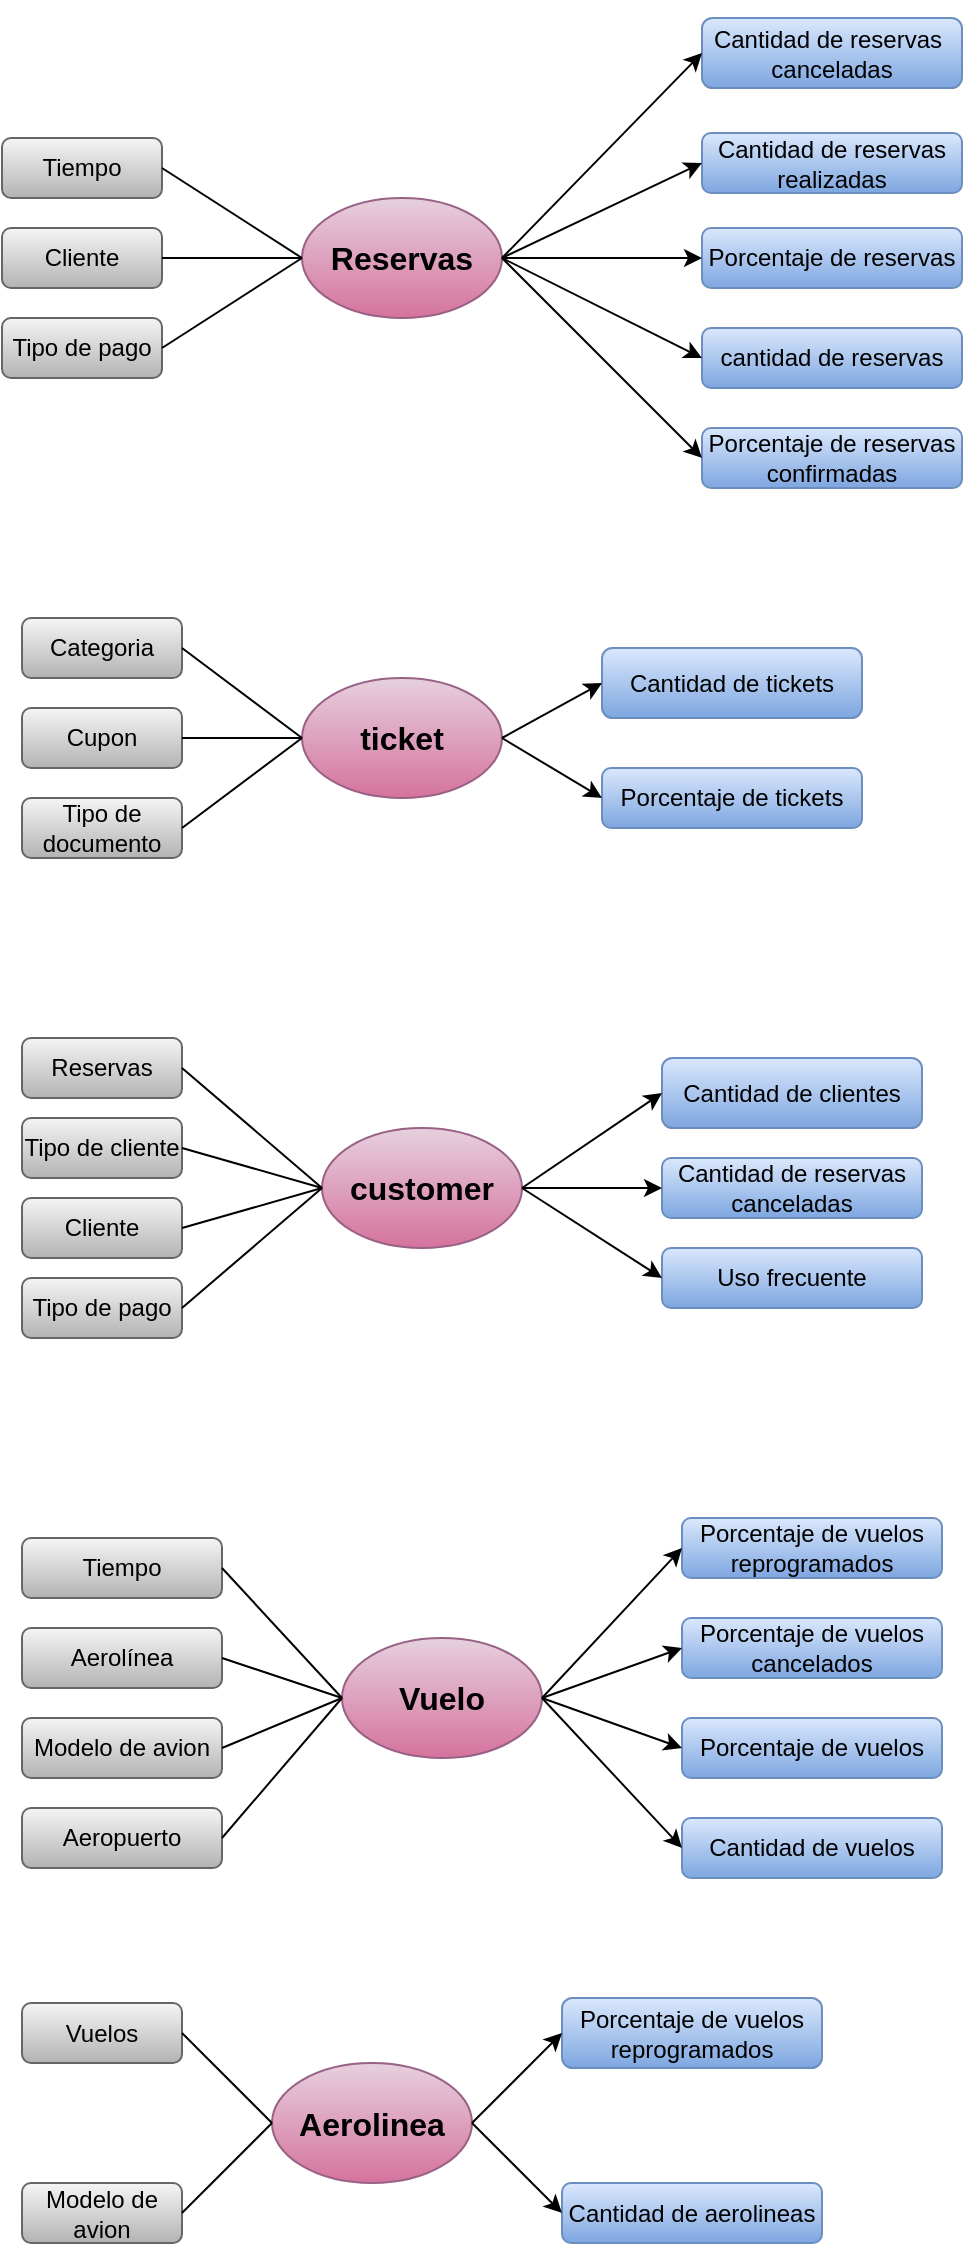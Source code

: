 <mxfile version="24.7.17">
  <diagram name="Página-1" id="HOyEbVTvM7z6F77jx5zz">
    <mxGraphModel dx="3050" dy="2410" grid="1" gridSize="10" guides="1" tooltips="1" connect="1" arrows="1" fold="1" page="1" pageScale="1" pageWidth="850" pageHeight="1100" math="0" shadow="0">
      <root>
        <mxCell id="0" />
        <mxCell id="1" parent="0" />
        <mxCell id="9YBEksHNRd8pihTOAbTB-1" value="&lt;p class=&quot;MsoListParagraph&quot; style=&quot;text-indent: -18pt;&quot;&gt;&lt;span lang=&quot;ES-TRAD&quot; style=&quot;font-family: Arial, sans-serif; border: 1pt none windowtext; padding: 0cm;&quot;&gt;&amp;nbsp; &amp;nbsp; &amp;nbsp; Cantidad de reservas canceladas&lt;/span&gt;&lt;/p&gt;" style="rounded=1;whiteSpace=wrap;html=1;fillColor=#dae8fc;gradientColor=#7ea6e0;strokeColor=#6c8ebf;align=center;" parent="1" vertex="1">
          <mxGeometry x="50" y="-40" width="130" height="35" as="geometry" />
        </mxCell>
        <mxCell id="9YBEksHNRd8pihTOAbTB-3" value="&lt;font face=&quot;Arial, sans-serif&quot;&gt;Cantidad de reservas realizadas&lt;/font&gt;" style="rounded=1;whiteSpace=wrap;html=1;fillColor=#dae8fc;gradientColor=#7ea6e0;strokeColor=#6c8ebf;align=center;" parent="1" vertex="1">
          <mxGeometry x="50" y="17.5" width="130" height="30" as="geometry" />
        </mxCell>
        <mxCell id="9YBEksHNRd8pihTOAbTB-4" value="Porcentaje de reservas" style="rounded=1;whiteSpace=wrap;html=1;fillColor=#dae8fc;gradientColor=#7ea6e0;strokeColor=#6c8ebf;align=center;" parent="1" vertex="1">
          <mxGeometry x="50" y="65" width="130" height="30" as="geometry" />
        </mxCell>
        <mxCell id="9YBEksHNRd8pihTOAbTB-6" value="Tiempo" style="rounded=1;whiteSpace=wrap;html=1;fillColor=#f5f5f5;gradientColor=#b3b3b3;strokeColor=#666666;" parent="1" vertex="1">
          <mxGeometry x="-300" y="20" width="80" height="30" as="geometry" />
        </mxCell>
        <mxCell id="9YBEksHNRd8pihTOAbTB-7" value="Cliente" style="rounded=1;whiteSpace=wrap;html=1;fillColor=#f5f5f5;gradientColor=#b3b3b3;strokeColor=#666666;" parent="1" vertex="1">
          <mxGeometry x="-300" y="65" width="80" height="30" as="geometry" />
        </mxCell>
        <mxCell id="9YBEksHNRd8pihTOAbTB-8" value="Tipo de pago" style="rounded=1;whiteSpace=wrap;html=1;fillColor=#f5f5f5;gradientColor=#b3b3b3;strokeColor=#666666;" parent="1" vertex="1">
          <mxGeometry x="-300" y="110" width="80" height="30" as="geometry" />
        </mxCell>
        <mxCell id="9YBEksHNRd8pihTOAbTB-14" value="&lt;b&gt;&lt;font style=&quot;font-size: 16px;&quot;&gt;Reservas&lt;/font&gt;&lt;/b&gt;" style="ellipse;whiteSpace=wrap;html=1;fillColor=#e6d0de;gradientColor=#d5739d;strokeColor=#996185;" parent="1" vertex="1">
          <mxGeometry x="-150" y="50" width="100" height="60" as="geometry" />
        </mxCell>
        <mxCell id="Ou07sWDca7N32xuybtJ--1" value="&lt;font face=&quot;Arial, sans-serif&quot;&gt;Cantidad de clientes&lt;/font&gt;" style="rounded=1;whiteSpace=wrap;html=1;fillColor=#dae8fc;gradientColor=#7ea6e0;strokeColor=#6c8ebf;" parent="1" vertex="1">
          <mxGeometry x="30" y="480" width="130" height="35" as="geometry" />
        </mxCell>
        <mxCell id="Ou07sWDca7N32xuybtJ--2" value="Cantidad de reservas canceladas" style="rounded=1;whiteSpace=wrap;html=1;fillColor=#dae8fc;gradientColor=#7ea6e0;strokeColor=#6c8ebf;" parent="1" vertex="1">
          <mxGeometry x="30" y="530" width="130" height="30" as="geometry" />
        </mxCell>
        <mxCell id="Ou07sWDca7N32xuybtJ--6" value="Reservas" style="rounded=1;whiteSpace=wrap;html=1;fillColor=#f5f5f5;gradientColor=#b3b3b3;strokeColor=#666666;" parent="1" vertex="1">
          <mxGeometry x="-290" y="470" width="80" height="30" as="geometry" />
        </mxCell>
        <mxCell id="Ou07sWDca7N32xuybtJ--7" value="Tipo de cliente" style="rounded=1;whiteSpace=wrap;html=1;fillColor=#f5f5f5;gradientColor=#b3b3b3;strokeColor=#666666;" parent="1" vertex="1">
          <mxGeometry x="-290" y="510" width="80" height="30" as="geometry" />
        </mxCell>
        <mxCell id="Ou07sWDca7N32xuybtJ--8" value="Cliente" style="rounded=1;whiteSpace=wrap;html=1;fillColor=#f5f5f5;gradientColor=#b3b3b3;strokeColor=#666666;" parent="1" vertex="1">
          <mxGeometry x="-290" y="550" width="80" height="30" as="geometry" />
        </mxCell>
        <mxCell id="Ou07sWDca7N32xuybtJ--13" value="&lt;b&gt;&lt;font style=&quot;font-size: 16px;&quot;&gt;customer&lt;/font&gt;&lt;/b&gt;" style="ellipse;whiteSpace=wrap;html=1;fillColor=#e6d0de;gradientColor=#d5739d;strokeColor=#996185;" parent="1" vertex="1">
          <mxGeometry x="-140" y="515" width="100" height="60" as="geometry" />
        </mxCell>
        <mxCell id="Ou07sWDca7N32xuybtJ--28" value="&lt;font face=&quot;Arial, sans-serif&quot;&gt;Porcentaje de vuelos&lt;/font&gt;" style="rounded=1;whiteSpace=wrap;html=1;fillColor=#dae8fc;gradientColor=#7ea6e0;strokeColor=#6c8ebf;" parent="1" vertex="1">
          <mxGeometry x="40" y="810" width="130" height="30" as="geometry" />
        </mxCell>
        <mxCell id="Ou07sWDca7N32xuybtJ--29" value="Cantidad de vuelos" style="rounded=1;whiteSpace=wrap;html=1;fillColor=#dae8fc;gradientColor=#7ea6e0;strokeColor=#6c8ebf;" parent="1" vertex="1">
          <mxGeometry x="40" y="860" width="130" height="30" as="geometry" />
        </mxCell>
        <mxCell id="Ou07sWDca7N32xuybtJ--32" value="Tiempo" style="rounded=1;whiteSpace=wrap;html=1;fillColor=#f5f5f5;gradientColor=#b3b3b3;strokeColor=#666666;" parent="1" vertex="1">
          <mxGeometry x="-290" y="720" width="100" height="30" as="geometry" />
        </mxCell>
        <mxCell id="Ou07sWDca7N32xuybtJ--34" value="Aerolínea" style="rounded=1;whiteSpace=wrap;html=1;fillColor=#f5f5f5;gradientColor=#b3b3b3;strokeColor=#666666;" parent="1" vertex="1">
          <mxGeometry x="-290" y="765" width="100" height="30" as="geometry" />
        </mxCell>
        <mxCell id="Ou07sWDca7N32xuybtJ--36" value="Modelo de avion" style="rounded=1;whiteSpace=wrap;html=1;fillColor=#f5f5f5;gradientColor=#b3b3b3;strokeColor=#666666;" parent="1" vertex="1">
          <mxGeometry x="-290" y="810" width="100" height="30" as="geometry" />
        </mxCell>
        <mxCell id="Ou07sWDca7N32xuybtJ--37" value="Aeropuerto" style="rounded=1;whiteSpace=wrap;html=1;fillColor=#f5f5f5;gradientColor=#b3b3b3;strokeColor=#666666;" parent="1" vertex="1">
          <mxGeometry x="-290" y="855" width="100" height="30" as="geometry" />
        </mxCell>
        <mxCell id="Ou07sWDca7N32xuybtJ--38" value="&lt;b&gt;&lt;font style=&quot;font-size: 16px;&quot;&gt;Vuelo&lt;/font&gt;&lt;/b&gt;" style="ellipse;whiteSpace=wrap;html=1;fillColor=#e6d0de;gradientColor=#d5739d;strokeColor=#996185;" parent="1" vertex="1">
          <mxGeometry x="-130" y="770" width="100" height="60" as="geometry" />
        </mxCell>
        <mxCell id="Ou07sWDca7N32xuybtJ--81" value="&lt;font face=&quot;Arial, sans-serif&quot;&gt;Porcentaje de vuelos reprogramados&lt;/font&gt;" style="rounded=1;whiteSpace=wrap;html=1;fillColor=#dae8fc;gradientColor=#7ea6e0;strokeColor=#6c8ebf;" parent="1" vertex="1">
          <mxGeometry x="-20" y="950" width="130" height="35" as="geometry" />
        </mxCell>
        <mxCell id="Ou07sWDca7N32xuybtJ--86" value="&lt;b&gt;&lt;font style=&quot;font-size: 16px;&quot;&gt;Aerolinea&lt;/font&gt;&lt;/b&gt;" style="ellipse;whiteSpace=wrap;html=1;fillColor=#e6d0de;gradientColor=#d5739d;strokeColor=#996185;" parent="1" vertex="1">
          <mxGeometry x="-165" y="982.5" width="100" height="60" as="geometry" />
        </mxCell>
        <mxCell id="KFEb7Q07e7vZ-rOfhXKa-1" value="&lt;font face=&quot;Arial, sans-serif&quot;&gt;Cantidad de tickets&lt;/font&gt;" style="rounded=1;whiteSpace=wrap;html=1;fillColor=#dae8fc;gradientColor=#7ea6e0;strokeColor=#6c8ebf;align=center;" parent="1" vertex="1">
          <mxGeometry y="275" width="130" height="35" as="geometry" />
        </mxCell>
        <mxCell id="KFEb7Q07e7vZ-rOfhXKa-2" value="Porcentaje de tickets" style="rounded=1;whiteSpace=wrap;html=1;fillColor=#dae8fc;gradientColor=#7ea6e0;strokeColor=#6c8ebf;" parent="1" vertex="1">
          <mxGeometry y="335" width="130" height="30" as="geometry" />
        </mxCell>
        <mxCell id="KFEb7Q07e7vZ-rOfhXKa-3" value="Categoria" style="rounded=1;whiteSpace=wrap;html=1;fillColor=#f5f5f5;gradientColor=#b3b3b3;strokeColor=#666666;" parent="1" vertex="1">
          <mxGeometry x="-290" y="260" width="80" height="30" as="geometry" />
        </mxCell>
        <mxCell id="KFEb7Q07e7vZ-rOfhXKa-4" value="Cupon" style="rounded=1;whiteSpace=wrap;html=1;fillColor=#f5f5f5;gradientColor=#b3b3b3;strokeColor=#666666;" parent="1" vertex="1">
          <mxGeometry x="-290" y="305" width="80" height="30" as="geometry" />
        </mxCell>
        <mxCell id="KFEb7Q07e7vZ-rOfhXKa-5" value="Tipo de documento" style="rounded=1;whiteSpace=wrap;html=1;fillColor=#f5f5f5;gradientColor=#b3b3b3;strokeColor=#666666;" parent="1" vertex="1">
          <mxGeometry x="-290" y="350" width="80" height="30" as="geometry" />
        </mxCell>
        <mxCell id="KFEb7Q07e7vZ-rOfhXKa-6" value="&lt;b&gt;&lt;font style=&quot;font-size: 16px;&quot;&gt;ticket&lt;/font&gt;&lt;/b&gt;" style="ellipse;whiteSpace=wrap;html=1;fillColor=#e6d0de;gradientColor=#d5739d;strokeColor=#996185;" parent="1" vertex="1">
          <mxGeometry x="-150" y="290" width="100" height="60" as="geometry" />
        </mxCell>
        <mxCell id="KFEb7Q07e7vZ-rOfhXKa-12" value="Uso frecuente" style="rounded=1;whiteSpace=wrap;html=1;fillColor=#dae8fc;gradientColor=#7ea6e0;strokeColor=#6c8ebf;" parent="1" vertex="1">
          <mxGeometry x="30" y="575" width="130" height="30" as="geometry" />
        </mxCell>
        <mxCell id="KFEb7Q07e7vZ-rOfhXKa-14" value="Tipo de pago" style="rounded=1;whiteSpace=wrap;html=1;fillColor=#f5f5f5;gradientColor=#b3b3b3;strokeColor=#666666;" parent="1" vertex="1">
          <mxGeometry x="-290" y="590" width="80" height="30" as="geometry" />
        </mxCell>
        <mxCell id="KFEb7Q07e7vZ-rOfhXKa-18" value="Vuelos" style="rounded=1;whiteSpace=wrap;html=1;fillColor=#f5f5f5;gradientColor=#b3b3b3;strokeColor=#666666;" parent="1" vertex="1">
          <mxGeometry x="-290" y="952.5" width="80" height="30" as="geometry" />
        </mxCell>
        <mxCell id="KFEb7Q07e7vZ-rOfhXKa-26" value="&lt;span style=&quot;font-family: Arial, sans-serif;&quot;&gt;Cantidad de aerolineas&lt;/span&gt;" style="rounded=1;whiteSpace=wrap;html=1;fillColor=#dae8fc;gradientColor=#7ea6e0;strokeColor=#6c8ebf;" parent="1" vertex="1">
          <mxGeometry x="-20" y="1042.5" width="130" height="30" as="geometry" />
        </mxCell>
        <mxCell id="KFEb7Q07e7vZ-rOfhXKa-28" value="Modelo de avion" style="rounded=1;whiteSpace=wrap;html=1;fillColor=#f5f5f5;gradientColor=#b3b3b3;strokeColor=#666666;" parent="1" vertex="1">
          <mxGeometry x="-290" y="1042.5" width="80" height="30" as="geometry" />
        </mxCell>
        <mxCell id="ysVDhYdhcMtYwpFlQPWh-1" value="&lt;font face=&quot;Arial, sans-serif&quot;&gt;cantidad de reservas&lt;/font&gt;" style="rounded=1;whiteSpace=wrap;html=1;fillColor=#dae8fc;gradientColor=#7ea6e0;strokeColor=#6c8ebf;align=center;" parent="1" vertex="1">
          <mxGeometry x="50" y="115" width="130" height="30" as="geometry" />
        </mxCell>
        <mxCell id="ysVDhYdhcMtYwpFlQPWh-4" value="&lt;font face=&quot;Arial, sans-serif&quot;&gt;Porcentaje de vuelos reprogramados&lt;/font&gt;" style="rounded=1;whiteSpace=wrap;html=1;fillColor=#dae8fc;gradientColor=#7ea6e0;strokeColor=#6c8ebf;" parent="1" vertex="1">
          <mxGeometry x="40" y="710" width="130" height="30" as="geometry" />
        </mxCell>
        <mxCell id="ysVDhYdhcMtYwpFlQPWh-5" value="&lt;font face=&quot;Arial, sans-serif&quot;&gt;Porcentaje de vuelos cancelados&lt;/font&gt;" style="rounded=1;whiteSpace=wrap;html=1;fillColor=#dae8fc;gradientColor=#7ea6e0;strokeColor=#6c8ebf;" parent="1" vertex="1">
          <mxGeometry x="40" y="760" width="130" height="30" as="geometry" />
        </mxCell>
        <mxCell id="KO2occtHzQSxSmU_OB9n-1" value="&lt;font face=&quot;Arial, sans-serif&quot;&gt;Porcentaje de reservas confirmadas&lt;/font&gt;" style="rounded=1;whiteSpace=wrap;html=1;fillColor=#dae8fc;gradientColor=#7ea6e0;strokeColor=#6c8ebf;align=center;" vertex="1" parent="1">
          <mxGeometry x="50" y="165" width="130" height="30" as="geometry" />
        </mxCell>
        <mxCell id="KO2occtHzQSxSmU_OB9n-4" value="" style="endArrow=classic;html=1;rounded=0;exitX=1;exitY=0.5;exitDx=0;exitDy=0;entryX=0;entryY=0.5;entryDx=0;entryDy=0;" edge="1" parent="1" source="9YBEksHNRd8pihTOAbTB-14" target="9YBEksHNRd8pihTOAbTB-1">
          <mxGeometry width="50" height="50" relative="1" as="geometry">
            <mxPoint x="-40" y="55" as="sourcePoint" />
            <mxPoint x="10" y="5" as="targetPoint" />
          </mxGeometry>
        </mxCell>
        <mxCell id="KO2occtHzQSxSmU_OB9n-5" value="" style="endArrow=classic;html=1;rounded=0;exitX=1;exitY=0.5;exitDx=0;exitDy=0;entryX=0;entryY=0.5;entryDx=0;entryDy=0;" edge="1" parent="1" source="9YBEksHNRd8pihTOAbTB-14" target="9YBEksHNRd8pihTOAbTB-3">
          <mxGeometry width="50" height="50" relative="1" as="geometry">
            <mxPoint x="-80" y="175" as="sourcePoint" />
            <mxPoint x="-30" y="125" as="targetPoint" />
          </mxGeometry>
        </mxCell>
        <mxCell id="KO2occtHzQSxSmU_OB9n-6" value="" style="endArrow=classic;html=1;rounded=0;exitX=1;exitY=0.5;exitDx=0;exitDy=0;entryX=0;entryY=0.5;entryDx=0;entryDy=0;" edge="1" parent="1" source="9YBEksHNRd8pihTOAbTB-14" target="9YBEksHNRd8pihTOAbTB-4">
          <mxGeometry width="50" height="50" relative="1" as="geometry">
            <mxPoint x="-20" y="155" as="sourcePoint" />
            <mxPoint x="30" y="105" as="targetPoint" />
          </mxGeometry>
        </mxCell>
        <mxCell id="KO2occtHzQSxSmU_OB9n-7" value="" style="endArrow=classic;html=1;rounded=0;exitX=1;exitY=0.5;exitDx=0;exitDy=0;entryX=0;entryY=0.5;entryDx=0;entryDy=0;" edge="1" parent="1" source="9YBEksHNRd8pihTOAbTB-14" target="ysVDhYdhcMtYwpFlQPWh-1">
          <mxGeometry width="50" height="50" relative="1" as="geometry">
            <mxPoint x="-60" y="195" as="sourcePoint" />
            <mxPoint x="-10" y="145" as="targetPoint" />
          </mxGeometry>
        </mxCell>
        <mxCell id="KO2occtHzQSxSmU_OB9n-8" value="" style="endArrow=classic;html=1;rounded=0;exitX=1;exitY=0.5;exitDx=0;exitDy=0;entryX=0;entryY=0.5;entryDx=0;entryDy=0;" edge="1" parent="1" source="9YBEksHNRd8pihTOAbTB-14" target="KO2occtHzQSxSmU_OB9n-1">
          <mxGeometry width="50" height="50" relative="1" as="geometry">
            <mxPoint x="-80" y="215" as="sourcePoint" />
            <mxPoint x="-30" y="165" as="targetPoint" />
          </mxGeometry>
        </mxCell>
        <mxCell id="KO2occtHzQSxSmU_OB9n-9" value="" style="endArrow=none;html=1;rounded=0;exitX=1;exitY=0.5;exitDx=0;exitDy=0;entryX=0;entryY=0.5;entryDx=0;entryDy=0;" edge="1" parent="1" source="9YBEksHNRd8pihTOAbTB-6" target="9YBEksHNRd8pihTOAbTB-14">
          <mxGeometry width="50" height="50" relative="1" as="geometry">
            <mxPoint x="-200" y="35" as="sourcePoint" />
            <mxPoint x="-150" y="-15" as="targetPoint" />
          </mxGeometry>
        </mxCell>
        <mxCell id="KO2occtHzQSxSmU_OB9n-10" value="" style="endArrow=none;html=1;rounded=0;exitX=1;exitY=0.5;exitDx=0;exitDy=0;entryX=0;entryY=0.5;entryDx=0;entryDy=0;" edge="1" parent="1" source="9YBEksHNRd8pihTOAbTB-7" target="9YBEksHNRd8pihTOAbTB-14">
          <mxGeometry width="50" height="50" relative="1" as="geometry">
            <mxPoint x="-190" y="195" as="sourcePoint" />
            <mxPoint x="-140" y="145" as="targetPoint" />
          </mxGeometry>
        </mxCell>
        <mxCell id="KO2occtHzQSxSmU_OB9n-11" value="" style="endArrow=none;html=1;rounded=0;exitX=1;exitY=0.5;exitDx=0;exitDy=0;entryX=0;entryY=0.5;entryDx=0;entryDy=0;" edge="1" parent="1" source="9YBEksHNRd8pihTOAbTB-8" target="9YBEksHNRd8pihTOAbTB-14">
          <mxGeometry width="50" height="50" relative="1" as="geometry">
            <mxPoint x="-190" y="175" as="sourcePoint" />
            <mxPoint x="-140" y="125" as="targetPoint" />
          </mxGeometry>
        </mxCell>
        <mxCell id="KO2occtHzQSxSmU_OB9n-12" value="" style="endArrow=none;html=1;rounded=0;exitX=1;exitY=0.5;exitDx=0;exitDy=0;entryX=0;entryY=0.5;entryDx=0;entryDy=0;" edge="1" parent="1" source="KFEb7Q07e7vZ-rOfhXKa-3" target="KFEb7Q07e7vZ-rOfhXKa-6">
          <mxGeometry width="50" height="50" relative="1" as="geometry">
            <mxPoint x="-160" y="305" as="sourcePoint" />
            <mxPoint x="-110" y="255" as="targetPoint" />
          </mxGeometry>
        </mxCell>
        <mxCell id="KO2occtHzQSxSmU_OB9n-13" value="" style="endArrow=none;html=1;rounded=0;exitX=1;exitY=0.5;exitDx=0;exitDy=0;entryX=0;entryY=0.5;entryDx=0;entryDy=0;" edge="1" parent="1" source="KFEb7Q07e7vZ-rOfhXKa-4" target="KFEb7Q07e7vZ-rOfhXKa-6">
          <mxGeometry width="50" height="50" relative="1" as="geometry">
            <mxPoint x="-170" y="405" as="sourcePoint" />
            <mxPoint x="-120" y="355" as="targetPoint" />
          </mxGeometry>
        </mxCell>
        <mxCell id="KO2occtHzQSxSmU_OB9n-14" value="" style="endArrow=none;html=1;rounded=0;exitX=1;exitY=0.5;exitDx=0;exitDy=0;entryX=0;entryY=0.5;entryDx=0;entryDy=0;" edge="1" parent="1" source="KFEb7Q07e7vZ-rOfhXKa-5" target="KFEb7Q07e7vZ-rOfhXKa-6">
          <mxGeometry width="50" height="50" relative="1" as="geometry">
            <mxPoint x="-160" y="405" as="sourcePoint" />
            <mxPoint x="-110" y="355" as="targetPoint" />
          </mxGeometry>
        </mxCell>
        <mxCell id="KO2occtHzQSxSmU_OB9n-15" value="" style="endArrow=classic;html=1;rounded=0;exitX=1;exitY=0.5;exitDx=0;exitDy=0;entryX=0;entryY=0.5;entryDx=0;entryDy=0;" edge="1" parent="1" source="KFEb7Q07e7vZ-rOfhXKa-6" target="KFEb7Q07e7vZ-rOfhXKa-1">
          <mxGeometry width="50" height="50" relative="1" as="geometry">
            <mxPoint x="-40" y="365" as="sourcePoint" />
            <mxPoint x="10" y="315" as="targetPoint" />
          </mxGeometry>
        </mxCell>
        <mxCell id="KO2occtHzQSxSmU_OB9n-16" value="" style="endArrow=classic;html=1;rounded=0;exitX=1;exitY=0.5;exitDx=0;exitDy=0;entryX=0;entryY=0.5;entryDx=0;entryDy=0;" edge="1" parent="1" source="KFEb7Q07e7vZ-rOfhXKa-6" target="KFEb7Q07e7vZ-rOfhXKa-2">
          <mxGeometry width="50" height="50" relative="1" as="geometry">
            <mxPoint x="-60" y="425" as="sourcePoint" />
            <mxPoint x="-10" y="375" as="targetPoint" />
          </mxGeometry>
        </mxCell>
        <mxCell id="KO2occtHzQSxSmU_OB9n-18" value="" style="endArrow=none;html=1;rounded=0;exitX=1;exitY=0.5;exitDx=0;exitDy=0;entryX=0;entryY=0.5;entryDx=0;entryDy=0;" edge="1" parent="1" source="Ou07sWDca7N32xuybtJ--6" target="Ou07sWDca7N32xuybtJ--13">
          <mxGeometry width="50" height="50" relative="1" as="geometry">
            <mxPoint x="-160" y="505" as="sourcePoint" />
            <mxPoint x="-110" y="455" as="targetPoint" />
          </mxGeometry>
        </mxCell>
        <mxCell id="KO2occtHzQSxSmU_OB9n-19" value="" style="endArrow=none;html=1;rounded=0;exitX=1;exitY=0.5;exitDx=0;exitDy=0;entryX=0;entryY=0.5;entryDx=0;entryDy=0;" edge="1" parent="1" source="Ou07sWDca7N32xuybtJ--7" target="Ou07sWDca7N32xuybtJ--13">
          <mxGeometry width="50" height="50" relative="1" as="geometry">
            <mxPoint x="-170" y="665" as="sourcePoint" />
            <mxPoint x="-120" y="615" as="targetPoint" />
          </mxGeometry>
        </mxCell>
        <mxCell id="KO2occtHzQSxSmU_OB9n-20" value="" style="endArrow=none;html=1;rounded=0;exitX=1;exitY=0.5;exitDx=0;exitDy=0;entryX=0;entryY=0.5;entryDx=0;entryDy=0;" edge="1" parent="1" source="Ou07sWDca7N32xuybtJ--8" target="Ou07sWDca7N32xuybtJ--13">
          <mxGeometry width="50" height="50" relative="1" as="geometry">
            <mxPoint x="-180" y="645" as="sourcePoint" />
            <mxPoint x="-130" y="595" as="targetPoint" />
          </mxGeometry>
        </mxCell>
        <mxCell id="KO2occtHzQSxSmU_OB9n-21" value="" style="endArrow=none;html=1;rounded=0;exitX=1;exitY=0.5;exitDx=0;exitDy=0;entryX=0;entryY=0.5;entryDx=0;entryDy=0;" edge="1" parent="1" source="KFEb7Q07e7vZ-rOfhXKa-14" target="Ou07sWDca7N32xuybtJ--13">
          <mxGeometry width="50" height="50" relative="1" as="geometry">
            <mxPoint x="-170" y="635" as="sourcePoint" />
            <mxPoint x="-120" y="585" as="targetPoint" />
          </mxGeometry>
        </mxCell>
        <mxCell id="KO2occtHzQSxSmU_OB9n-22" value="" style="endArrow=classic;html=1;rounded=0;exitX=1;exitY=0.5;exitDx=0;exitDy=0;entryX=0;entryY=0.5;entryDx=0;entryDy=0;" edge="1" parent="1" source="Ou07sWDca7N32xuybtJ--13" target="Ou07sWDca7N32xuybtJ--1">
          <mxGeometry width="50" height="50" relative="1" as="geometry">
            <mxPoint x="-30" y="535" as="sourcePoint" />
            <mxPoint x="20" y="485" as="targetPoint" />
          </mxGeometry>
        </mxCell>
        <mxCell id="KO2occtHzQSxSmU_OB9n-23" value="" style="endArrow=classic;html=1;rounded=0;exitX=1;exitY=0.5;exitDx=0;exitDy=0;entryX=0;entryY=0.5;entryDx=0;entryDy=0;" edge="1" parent="1" source="Ou07sWDca7N32xuybtJ--13" target="Ou07sWDca7N32xuybtJ--2">
          <mxGeometry width="50" height="50" relative="1" as="geometry">
            <mxPoint x="-30" y="635" as="sourcePoint" />
            <mxPoint x="20" y="585" as="targetPoint" />
          </mxGeometry>
        </mxCell>
        <mxCell id="KO2occtHzQSxSmU_OB9n-24" value="" style="endArrow=classic;html=1;rounded=0;exitX=1;exitY=0.5;exitDx=0;exitDy=0;entryX=0;entryY=0.5;entryDx=0;entryDy=0;" edge="1" parent="1" source="Ou07sWDca7N32xuybtJ--13" target="KFEb7Q07e7vZ-rOfhXKa-12">
          <mxGeometry width="50" height="50" relative="1" as="geometry">
            <mxPoint x="-30" y="625" as="sourcePoint" />
            <mxPoint x="20" y="575" as="targetPoint" />
          </mxGeometry>
        </mxCell>
        <mxCell id="KO2occtHzQSxSmU_OB9n-26" value="" style="endArrow=none;html=1;rounded=0;exitX=1;exitY=0.5;exitDx=0;exitDy=0;entryX=0;entryY=0.5;entryDx=0;entryDy=0;" edge="1" parent="1" source="Ou07sWDca7N32xuybtJ--32" target="Ou07sWDca7N32xuybtJ--38">
          <mxGeometry width="50" height="50" relative="1" as="geometry">
            <mxPoint x="-150" y="755" as="sourcePoint" />
            <mxPoint x="-100" y="705" as="targetPoint" />
          </mxGeometry>
        </mxCell>
        <mxCell id="KO2occtHzQSxSmU_OB9n-27" value="" style="endArrow=none;html=1;rounded=0;exitX=1;exitY=0.5;exitDx=0;exitDy=0;entryX=0;entryY=0.5;entryDx=0;entryDy=0;" edge="1" parent="1" source="Ou07sWDca7N32xuybtJ--34" target="Ou07sWDca7N32xuybtJ--38">
          <mxGeometry width="50" height="50" relative="1" as="geometry">
            <mxPoint x="-130" y="885" as="sourcePoint" />
            <mxPoint x="-80" y="835" as="targetPoint" />
          </mxGeometry>
        </mxCell>
        <mxCell id="KO2occtHzQSxSmU_OB9n-28" value="" style="endArrow=none;html=1;rounded=0;exitX=1;exitY=0.5;exitDx=0;exitDy=0;entryX=0;entryY=0.5;entryDx=0;entryDy=0;" edge="1" parent="1" source="Ou07sWDca7N32xuybtJ--36" target="Ou07sWDca7N32xuybtJ--38">
          <mxGeometry width="50" height="50" relative="1" as="geometry">
            <mxPoint x="-100" y="905" as="sourcePoint" />
            <mxPoint x="-50" y="855" as="targetPoint" />
          </mxGeometry>
        </mxCell>
        <mxCell id="KO2occtHzQSxSmU_OB9n-29" value="" style="endArrow=none;html=1;rounded=0;exitX=1;exitY=0.5;exitDx=0;exitDy=0;entryX=0;entryY=0.5;entryDx=0;entryDy=0;" edge="1" parent="1" source="Ou07sWDca7N32xuybtJ--37" target="Ou07sWDca7N32xuybtJ--38">
          <mxGeometry width="50" height="50" relative="1" as="geometry">
            <mxPoint x="-160" y="895" as="sourcePoint" />
            <mxPoint x="-110" y="845" as="targetPoint" />
          </mxGeometry>
        </mxCell>
        <mxCell id="KO2occtHzQSxSmU_OB9n-30" value="" style="endArrow=classic;html=1;rounded=0;exitX=1;exitY=0.5;exitDx=0;exitDy=0;entryX=0;entryY=0.5;entryDx=0;entryDy=0;" edge="1" parent="1" source="Ou07sWDca7N32xuybtJ--38" target="ysVDhYdhcMtYwpFlQPWh-4">
          <mxGeometry width="50" height="50" relative="1" as="geometry">
            <mxPoint x="-20" y="805" as="sourcePoint" />
            <mxPoint x="30" y="755" as="targetPoint" />
          </mxGeometry>
        </mxCell>
        <mxCell id="KO2occtHzQSxSmU_OB9n-31" value="" style="endArrow=classic;html=1;rounded=0;exitX=1;exitY=0.5;exitDx=0;exitDy=0;entryX=0;entryY=0.5;entryDx=0;entryDy=0;" edge="1" parent="1" source="Ou07sWDca7N32xuybtJ--38" target="ysVDhYdhcMtYwpFlQPWh-5">
          <mxGeometry width="50" height="50" relative="1" as="geometry">
            <mxPoint x="-50" y="875" as="sourcePoint" />
            <mxPoint y="825" as="targetPoint" />
          </mxGeometry>
        </mxCell>
        <mxCell id="KO2occtHzQSxSmU_OB9n-32" value="" style="endArrow=classic;html=1;rounded=0;exitX=1;exitY=0.5;exitDx=0;exitDy=0;entryX=0;entryY=0.5;entryDx=0;entryDy=0;" edge="1" parent="1" source="Ou07sWDca7N32xuybtJ--38" target="Ou07sWDca7N32xuybtJ--28">
          <mxGeometry width="50" height="50" relative="1" as="geometry">
            <mxPoint x="-60" y="885" as="sourcePoint" />
            <mxPoint x="-10" y="835" as="targetPoint" />
          </mxGeometry>
        </mxCell>
        <mxCell id="KO2occtHzQSxSmU_OB9n-33" value="" style="endArrow=classic;html=1;rounded=0;exitX=1;exitY=0.5;exitDx=0;exitDy=0;entryX=0;entryY=0.5;entryDx=0;entryDy=0;" edge="1" parent="1" source="Ou07sWDca7N32xuybtJ--38" target="Ou07sWDca7N32xuybtJ--29">
          <mxGeometry width="50" height="50" relative="1" as="geometry">
            <mxPoint x="-50" y="895" as="sourcePoint" />
            <mxPoint y="845" as="targetPoint" />
          </mxGeometry>
        </mxCell>
        <mxCell id="KO2occtHzQSxSmU_OB9n-35" value="" style="endArrow=none;html=1;rounded=0;exitX=1;exitY=0.5;exitDx=0;exitDy=0;entryX=0;entryY=0.5;entryDx=0;entryDy=0;" edge="1" parent="1" source="KFEb7Q07e7vZ-rOfhXKa-18" target="Ou07sWDca7N32xuybtJ--86">
          <mxGeometry width="50" height="50" relative="1" as="geometry">
            <mxPoint x="-160" y="960" as="sourcePoint" />
            <mxPoint x="-110" y="910" as="targetPoint" />
          </mxGeometry>
        </mxCell>
        <mxCell id="KO2occtHzQSxSmU_OB9n-36" value="" style="endArrow=none;html=1;rounded=0;exitX=1;exitY=0.5;exitDx=0;exitDy=0;entryX=0;entryY=0.5;entryDx=0;entryDy=0;" edge="1" parent="1" source="KFEb7Q07e7vZ-rOfhXKa-28" target="Ou07sWDca7N32xuybtJ--86">
          <mxGeometry width="50" height="50" relative="1" as="geometry">
            <mxPoint x="-190" y="1110" as="sourcePoint" />
            <mxPoint x="-140" y="1060" as="targetPoint" />
          </mxGeometry>
        </mxCell>
        <mxCell id="KO2occtHzQSxSmU_OB9n-37" value="" style="endArrow=classic;html=1;rounded=0;exitX=1;exitY=0.5;exitDx=0;exitDy=0;entryX=0;entryY=0.5;entryDx=0;entryDy=0;" edge="1" parent="1" source="Ou07sWDca7N32xuybtJ--86" target="Ou07sWDca7N32xuybtJ--81">
          <mxGeometry width="50" height="50" relative="1" as="geometry">
            <mxPoint x="-80" y="1030" as="sourcePoint" />
            <mxPoint x="-30" y="980" as="targetPoint" />
          </mxGeometry>
        </mxCell>
        <mxCell id="KO2occtHzQSxSmU_OB9n-38" value="" style="endArrow=classic;html=1;rounded=0;exitX=1;exitY=0.5;exitDx=0;exitDy=0;entryX=0;entryY=0.5;entryDx=0;entryDy=0;" edge="1" parent="1" source="Ou07sWDca7N32xuybtJ--86" target="KFEb7Q07e7vZ-rOfhXKa-26">
          <mxGeometry width="50" height="50" relative="1" as="geometry">
            <mxPoint x="-50" y="1050" as="sourcePoint" />
            <mxPoint y="1000" as="targetPoint" />
          </mxGeometry>
        </mxCell>
      </root>
    </mxGraphModel>
  </diagram>
</mxfile>
